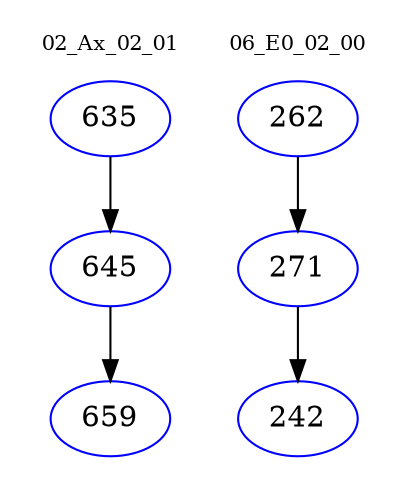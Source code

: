 digraph{
subgraph cluster_0 {
color = white
label = "02_Ax_02_01";
fontsize=10;
T0_635 [label="635", color="blue"]
T0_635 -> T0_645 [color="black"]
T0_645 [label="645", color="blue"]
T0_645 -> T0_659 [color="black"]
T0_659 [label="659", color="blue"]
}
subgraph cluster_1 {
color = white
label = "06_E0_02_00";
fontsize=10;
T1_262 [label="262", color="blue"]
T1_262 -> T1_271 [color="black"]
T1_271 [label="271", color="blue"]
T1_271 -> T1_242 [color="black"]
T1_242 [label="242", color="blue"]
}
}
